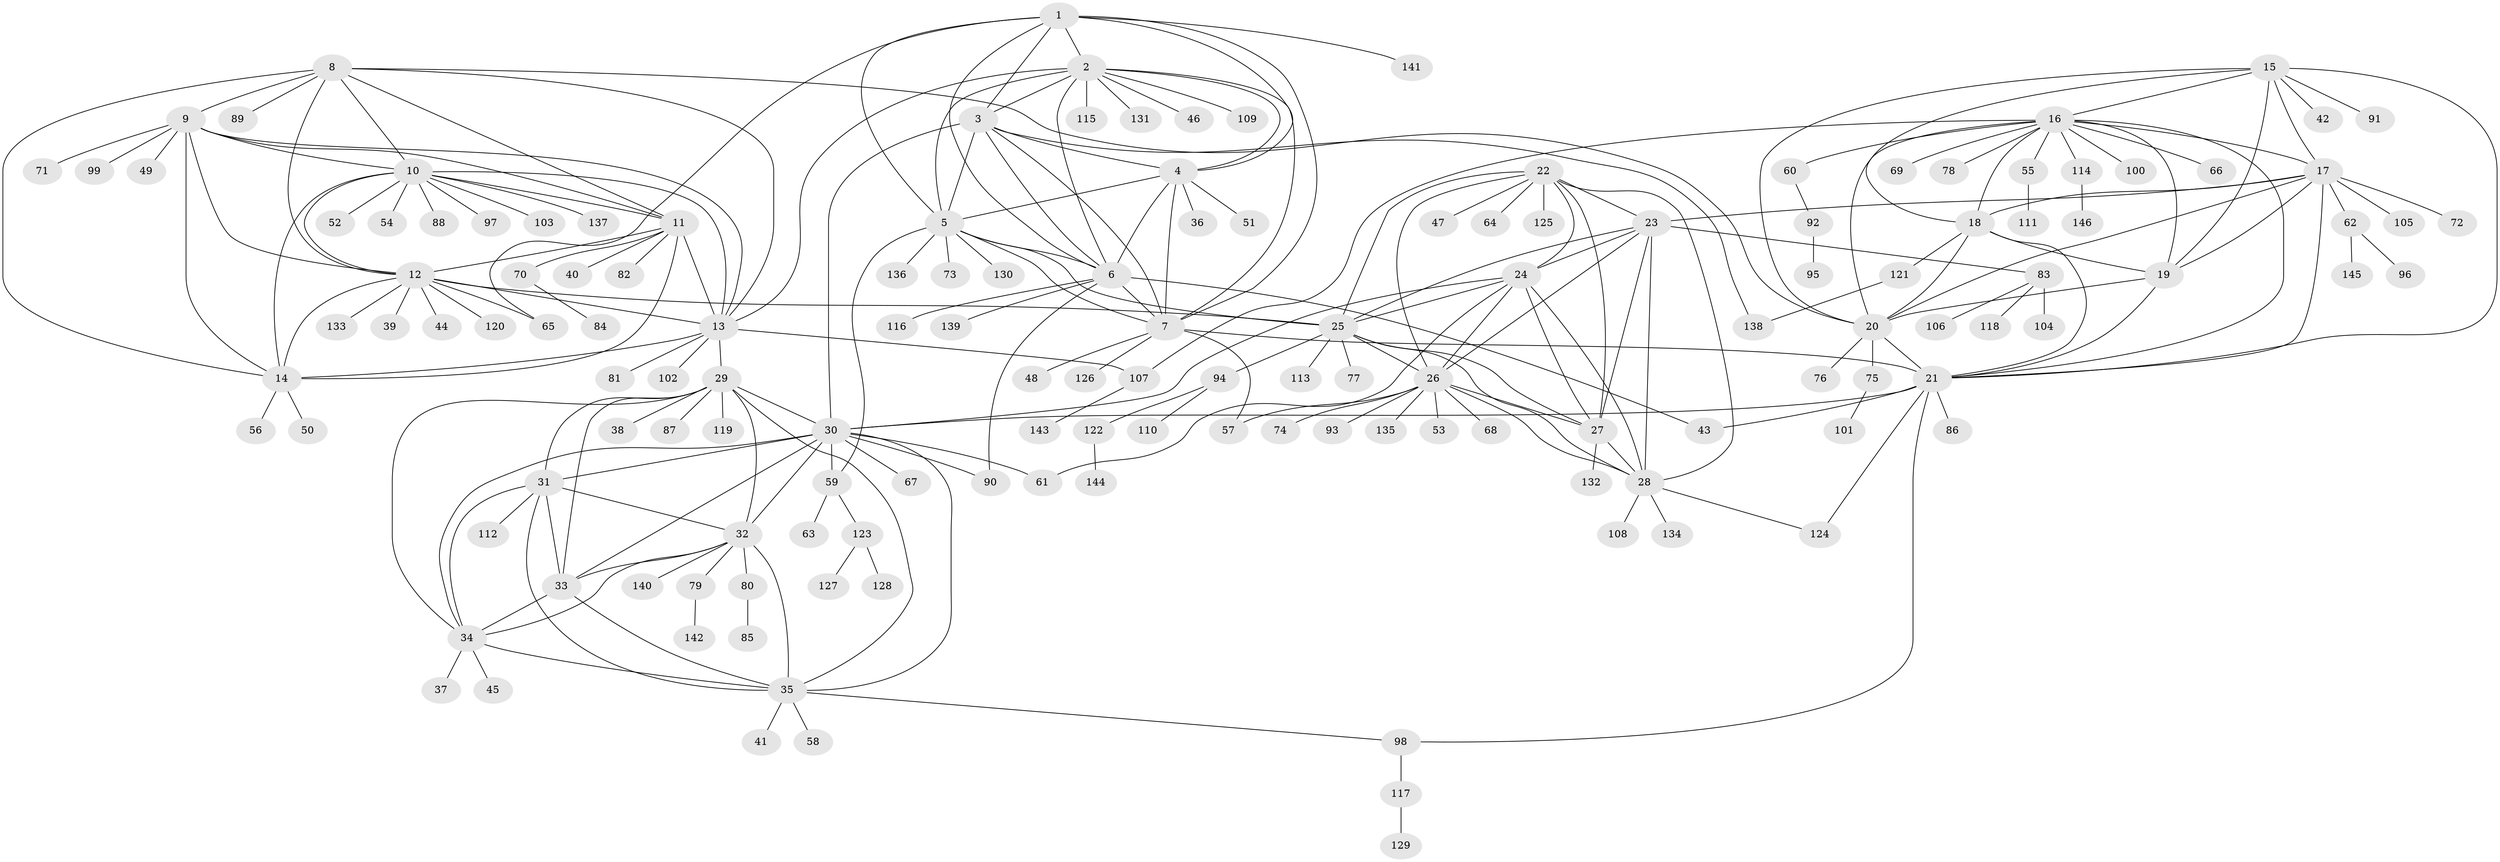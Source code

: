 // coarse degree distribution, {10: 0.023255813953488372, 16: 0.023255813953488372, 1: 0.6511627906976745, 13: 0.046511627906976744, 5: 0.06976744186046512, 7: 0.023255813953488372, 3: 0.046511627906976744, 4: 0.023255813953488372, 2: 0.09302325581395349}
// Generated by graph-tools (version 1.1) at 2025/19/03/04/25 18:19:27]
// undirected, 146 vertices, 236 edges
graph export_dot {
graph [start="1"]
  node [color=gray90,style=filled];
  1;
  2;
  3;
  4;
  5;
  6;
  7;
  8;
  9;
  10;
  11;
  12;
  13;
  14;
  15;
  16;
  17;
  18;
  19;
  20;
  21;
  22;
  23;
  24;
  25;
  26;
  27;
  28;
  29;
  30;
  31;
  32;
  33;
  34;
  35;
  36;
  37;
  38;
  39;
  40;
  41;
  42;
  43;
  44;
  45;
  46;
  47;
  48;
  49;
  50;
  51;
  52;
  53;
  54;
  55;
  56;
  57;
  58;
  59;
  60;
  61;
  62;
  63;
  64;
  65;
  66;
  67;
  68;
  69;
  70;
  71;
  72;
  73;
  74;
  75;
  76;
  77;
  78;
  79;
  80;
  81;
  82;
  83;
  84;
  85;
  86;
  87;
  88;
  89;
  90;
  91;
  92;
  93;
  94;
  95;
  96;
  97;
  98;
  99;
  100;
  101;
  102;
  103;
  104;
  105;
  106;
  107;
  108;
  109;
  110;
  111;
  112;
  113;
  114;
  115;
  116;
  117;
  118;
  119;
  120;
  121;
  122;
  123;
  124;
  125;
  126;
  127;
  128;
  129;
  130;
  131;
  132;
  133;
  134;
  135;
  136;
  137;
  138;
  139;
  140;
  141;
  142;
  143;
  144;
  145;
  146;
  1 -- 2;
  1 -- 3;
  1 -- 4;
  1 -- 5;
  1 -- 6;
  1 -- 7;
  1 -- 65;
  1 -- 141;
  2 -- 3;
  2 -- 4;
  2 -- 5;
  2 -- 6;
  2 -- 7;
  2 -- 13;
  2 -- 46;
  2 -- 109;
  2 -- 115;
  2 -- 131;
  3 -- 4;
  3 -- 5;
  3 -- 6;
  3 -- 7;
  3 -- 30;
  3 -- 138;
  4 -- 5;
  4 -- 6;
  4 -- 7;
  4 -- 36;
  4 -- 51;
  5 -- 6;
  5 -- 7;
  5 -- 25;
  5 -- 59;
  5 -- 73;
  5 -- 130;
  5 -- 136;
  6 -- 7;
  6 -- 43;
  6 -- 90;
  6 -- 116;
  6 -- 139;
  7 -- 21;
  7 -- 48;
  7 -- 57;
  7 -- 126;
  8 -- 9;
  8 -- 10;
  8 -- 11;
  8 -- 12;
  8 -- 13;
  8 -- 14;
  8 -- 20;
  8 -- 89;
  9 -- 10;
  9 -- 11;
  9 -- 12;
  9 -- 13;
  9 -- 14;
  9 -- 49;
  9 -- 71;
  9 -- 99;
  10 -- 11;
  10 -- 12;
  10 -- 13;
  10 -- 14;
  10 -- 52;
  10 -- 54;
  10 -- 88;
  10 -- 97;
  10 -- 103;
  10 -- 137;
  11 -- 12;
  11 -- 13;
  11 -- 14;
  11 -- 40;
  11 -- 70;
  11 -- 82;
  12 -- 13;
  12 -- 14;
  12 -- 25;
  12 -- 39;
  12 -- 44;
  12 -- 65;
  12 -- 120;
  12 -- 133;
  13 -- 14;
  13 -- 29;
  13 -- 81;
  13 -- 102;
  13 -- 107;
  14 -- 50;
  14 -- 56;
  15 -- 16;
  15 -- 17;
  15 -- 18;
  15 -- 19;
  15 -- 20;
  15 -- 21;
  15 -- 42;
  15 -- 91;
  16 -- 17;
  16 -- 18;
  16 -- 19;
  16 -- 20;
  16 -- 21;
  16 -- 55;
  16 -- 60;
  16 -- 66;
  16 -- 69;
  16 -- 78;
  16 -- 100;
  16 -- 107;
  16 -- 114;
  17 -- 18;
  17 -- 19;
  17 -- 20;
  17 -- 21;
  17 -- 23;
  17 -- 62;
  17 -- 72;
  17 -- 105;
  18 -- 19;
  18 -- 20;
  18 -- 21;
  18 -- 121;
  19 -- 20;
  19 -- 21;
  20 -- 21;
  20 -- 75;
  20 -- 76;
  21 -- 30;
  21 -- 43;
  21 -- 86;
  21 -- 98;
  21 -- 124;
  22 -- 23;
  22 -- 24;
  22 -- 25;
  22 -- 26;
  22 -- 27;
  22 -- 28;
  22 -- 47;
  22 -- 64;
  22 -- 125;
  23 -- 24;
  23 -- 25;
  23 -- 26;
  23 -- 27;
  23 -- 28;
  23 -- 83;
  24 -- 25;
  24 -- 26;
  24 -- 27;
  24 -- 28;
  24 -- 30;
  24 -- 61;
  25 -- 26;
  25 -- 27;
  25 -- 28;
  25 -- 77;
  25 -- 94;
  25 -- 113;
  26 -- 27;
  26 -- 28;
  26 -- 53;
  26 -- 57;
  26 -- 68;
  26 -- 74;
  26 -- 93;
  26 -- 135;
  27 -- 28;
  27 -- 132;
  28 -- 108;
  28 -- 124;
  28 -- 134;
  29 -- 30;
  29 -- 31;
  29 -- 32;
  29 -- 33;
  29 -- 34;
  29 -- 35;
  29 -- 38;
  29 -- 87;
  29 -- 119;
  30 -- 31;
  30 -- 32;
  30 -- 33;
  30 -- 34;
  30 -- 35;
  30 -- 59;
  30 -- 61;
  30 -- 67;
  30 -- 90;
  31 -- 32;
  31 -- 33;
  31 -- 34;
  31 -- 35;
  31 -- 112;
  32 -- 33;
  32 -- 34;
  32 -- 35;
  32 -- 79;
  32 -- 80;
  32 -- 140;
  33 -- 34;
  33 -- 35;
  34 -- 35;
  34 -- 37;
  34 -- 45;
  35 -- 41;
  35 -- 58;
  35 -- 98;
  55 -- 111;
  59 -- 63;
  59 -- 123;
  60 -- 92;
  62 -- 96;
  62 -- 145;
  70 -- 84;
  75 -- 101;
  79 -- 142;
  80 -- 85;
  83 -- 104;
  83 -- 106;
  83 -- 118;
  92 -- 95;
  94 -- 110;
  94 -- 122;
  98 -- 117;
  107 -- 143;
  114 -- 146;
  117 -- 129;
  121 -- 138;
  122 -- 144;
  123 -- 127;
  123 -- 128;
}

